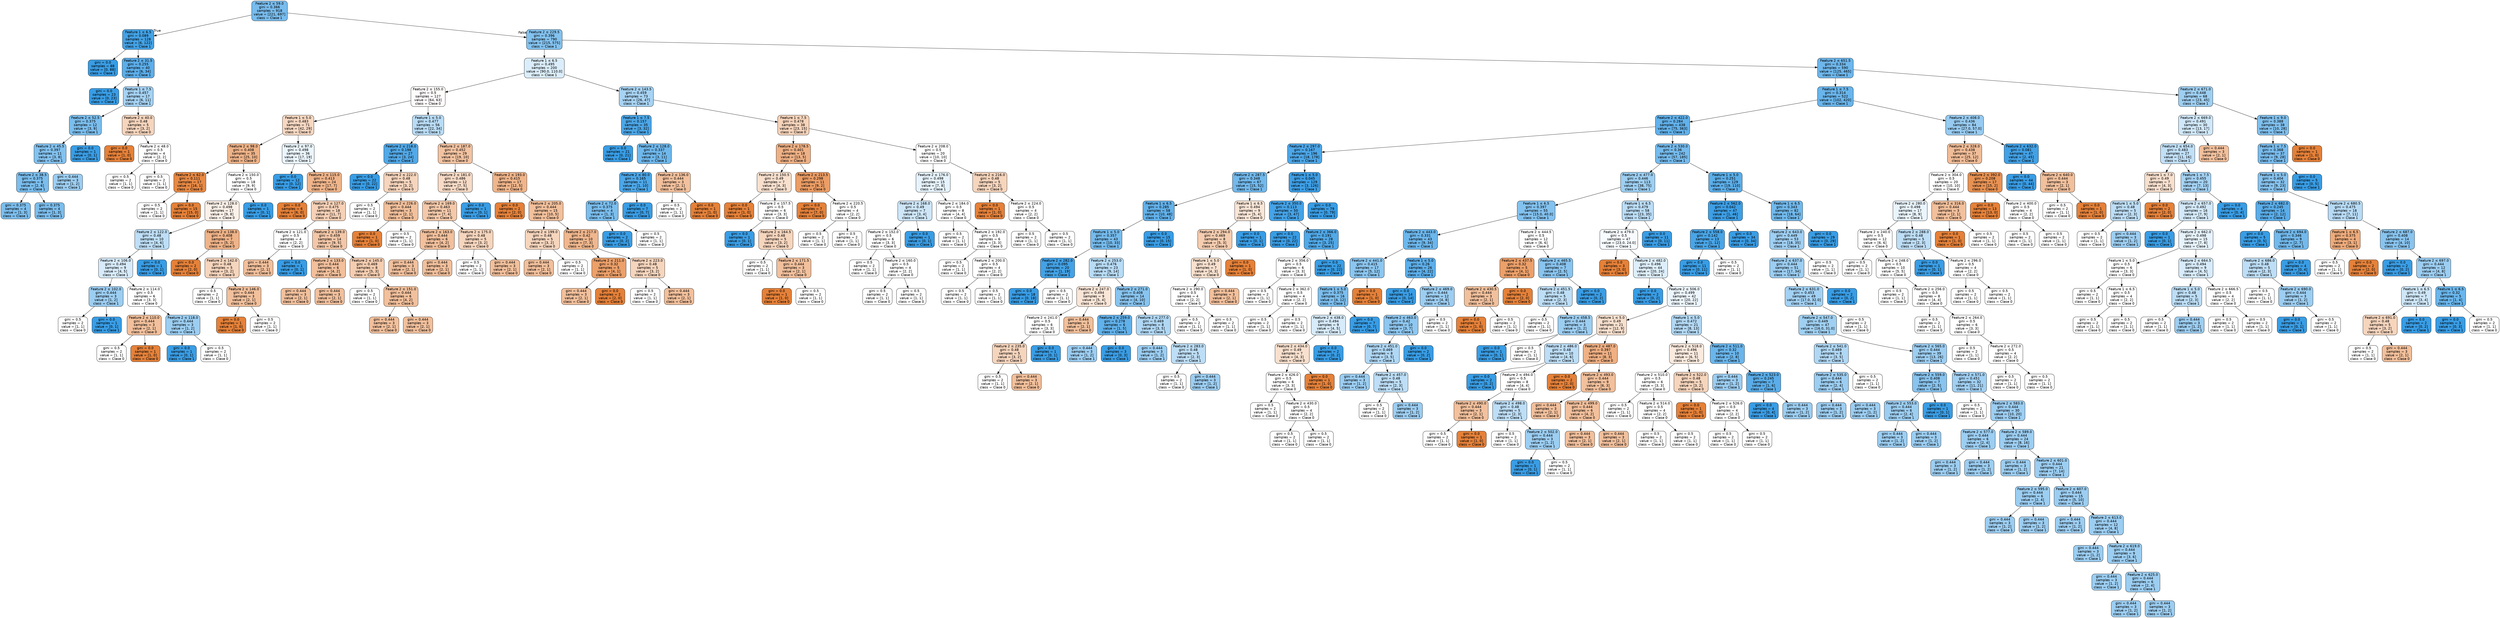 digraph Tree {
node [shape=box, style="filled, rounded", color="black", fontname="helvetica"] ;
edge [fontname="helvetica"] ;
0 [label=<Feature 2 &le; 59.0<br/>gini = 0.366<br/>samples = 918<br/>value = [221, 697]<br/>class = Clase 1>, fillcolor="#78bced"] ;
1 [label=<Feature 1 &le; 6.5<br/>gini = 0.089<br/>samples = 128<br/>value = [6, 122]<br/>class = Clase 1>, fillcolor="#43a2e6"] ;
0 -> 1 [labeldistance=2.5, labelangle=45, headlabel="True"] ;
2 [label=<gini = 0.0<br/>samples = 88<br/>value = [0, 88]<br/>class = Clase 1>, fillcolor="#399de5"] ;
1 -> 2 ;
3 [label=<Feature 2 &le; 31.5<br/>gini = 0.255<br/>samples = 40<br/>value = [6, 34]<br/>class = Clase 1>, fillcolor="#5caeea"] ;
1 -> 3 ;
4 [label=<gini = 0.0<br/>samples = 23<br/>value = [0, 23]<br/>class = Clase 1>, fillcolor="#399de5"] ;
3 -> 4 ;
5 [label=<Feature 1 &le; 7.5<br/>gini = 0.457<br/>samples = 17<br/>value = [6, 11]<br/>class = Clase 1>, fillcolor="#a5d2f3"] ;
3 -> 5 ;
6 [label=<Feature 2 &le; 52.5<br/>gini = 0.375<br/>samples = 12<br/>value = [3, 9]<br/>class = Clase 1>, fillcolor="#7bbeee"] ;
5 -> 6 ;
7 [label=<Feature 2 &le; 45.5<br/>gini = 0.397<br/>samples = 11<br/>value = [3, 8]<br/>class = Clase 1>, fillcolor="#83c2ef"] ;
6 -> 7 ;
8 [label=<Feature 2 &le; 38.5<br/>gini = 0.375<br/>samples = 8<br/>value = [2, 6]<br/>class = Clase 1>, fillcolor="#7bbeee"] ;
7 -> 8 ;
9 [label=<gini = 0.375<br/>samples = 4<br/>value = [1, 3]<br/>class = Clase 1>, fillcolor="#7bbeee"] ;
8 -> 9 ;
10 [label=<gini = 0.375<br/>samples = 4<br/>value = [1, 3]<br/>class = Clase 1>, fillcolor="#7bbeee"] ;
8 -> 10 ;
11 [label=<gini = 0.444<br/>samples = 3<br/>value = [1, 2]<br/>class = Clase 1>, fillcolor="#9ccef2"] ;
7 -> 11 ;
12 [label=<gini = 0.0<br/>samples = 1<br/>value = [0, 1]<br/>class = Clase 1>, fillcolor="#399de5"] ;
6 -> 12 ;
13 [label=<Feature 2 &le; 40.0<br/>gini = 0.48<br/>samples = 5<br/>value = [3, 2]<br/>class = Clase 0>, fillcolor="#f6d5bd"] ;
5 -> 13 ;
14 [label=<gini = 0.0<br/>samples = 1<br/>value = [1, 0]<br/>class = Clase 0>, fillcolor="#e58139"] ;
13 -> 14 ;
15 [label=<Feature 2 &le; 48.0<br/>gini = 0.5<br/>samples = 4<br/>value = [2, 2]<br/>class = Clase 0>, fillcolor="#ffffff"] ;
13 -> 15 ;
16 [label=<gini = 0.5<br/>samples = 2<br/>value = [1, 1]<br/>class = Clase 0>, fillcolor="#ffffff"] ;
15 -> 16 ;
17 [label=<gini = 0.5<br/>samples = 2<br/>value = [1, 1]<br/>class = Clase 0>, fillcolor="#ffffff"] ;
15 -> 17 ;
18 [label=<Feature 2 &le; 229.5<br/>gini = 0.396<br/>samples = 790<br/>value = [215, 575]<br/>class = Clase 1>, fillcolor="#83c2ef"] ;
0 -> 18 [labeldistance=2.5, labelangle=-45, headlabel="False"] ;
19 [label=<Feature 1 &le; 6.5<br/>gini = 0.495<br/>samples = 200<br/>value = [90.0, 110.0]<br/>class = Clase 1>, fillcolor="#dbedfa"] ;
18 -> 19 ;
20 [label=<Feature 2 &le; 155.0<br/>gini = 0.5<br/>samples = 127<br/>value = [64, 63]<br/>class = Clase 0>, fillcolor="#fffdfc"] ;
19 -> 20 ;
21 [label=<Feature 1 &le; 5.0<br/>gini = 0.483<br/>samples = 71<br/>value = [42, 29]<br/>class = Clase 0>, fillcolor="#f7d8c2"] ;
20 -> 21 ;
22 [label=<Feature 2 &le; 98.0<br/>gini = 0.408<br/>samples = 35<br/>value = [25, 10]<br/>class = Clase 0>, fillcolor="#efb388"] ;
21 -> 22 ;
23 [label=<Feature 2 &le; 62.0<br/>gini = 0.111<br/>samples = 17<br/>value = [16, 1]<br/>class = Clase 0>, fillcolor="#e78945"] ;
22 -> 23 ;
24 [label=<gini = 0.5<br/>samples = 2<br/>value = [1, 1]<br/>class = Clase 0>, fillcolor="#ffffff"] ;
23 -> 24 ;
25 [label=<gini = 0.0<br/>samples = 15<br/>value = [15, 0]<br/>class = Clase 0>, fillcolor="#e58139"] ;
23 -> 25 ;
26 [label=<Feature 2 &le; 150.0<br/>gini = 0.5<br/>samples = 18<br/>value = [9, 9]<br/>class = Clase 0>, fillcolor="#ffffff"] ;
22 -> 26 ;
27 [label=<Feature 2 &le; 128.0<br/>gini = 0.498<br/>samples = 17<br/>value = [9, 8]<br/>class = Clase 0>, fillcolor="#fcf1e9"] ;
26 -> 27 ;
28 [label=<Feature 2 &le; 122.0<br/>gini = 0.48<br/>samples = 10<br/>value = [4, 6]<br/>class = Clase 1>, fillcolor="#bddef6"] ;
27 -> 28 ;
29 [label=<Feature 2 &le; 106.0<br/>gini = 0.494<br/>samples = 9<br/>value = [4, 5]<br/>class = Clase 1>, fillcolor="#d7ebfa"] ;
28 -> 29 ;
30 [label=<Feature 2 &le; 102.0<br/>gini = 0.444<br/>samples = 3<br/>value = [1, 2]<br/>class = Clase 1>, fillcolor="#9ccef2"] ;
29 -> 30 ;
31 [label=<gini = 0.5<br/>samples = 2<br/>value = [1, 1]<br/>class = Clase 0>, fillcolor="#ffffff"] ;
30 -> 31 ;
32 [label=<gini = 0.0<br/>samples = 1<br/>value = [0, 1]<br/>class = Clase 1>, fillcolor="#399de5"] ;
30 -> 32 ;
33 [label=<Feature 2 &le; 114.0<br/>gini = 0.5<br/>samples = 6<br/>value = [3, 3]<br/>class = Clase 0>, fillcolor="#ffffff"] ;
29 -> 33 ;
34 [label=<Feature 2 &le; 110.0<br/>gini = 0.444<br/>samples = 3<br/>value = [2, 1]<br/>class = Clase 0>, fillcolor="#f2c09c"] ;
33 -> 34 ;
35 [label=<gini = 0.5<br/>samples = 2<br/>value = [1, 1]<br/>class = Clase 0>, fillcolor="#ffffff"] ;
34 -> 35 ;
36 [label=<gini = 0.0<br/>samples = 1<br/>value = [1, 0]<br/>class = Clase 0>, fillcolor="#e58139"] ;
34 -> 36 ;
37 [label=<Feature 2 &le; 118.0<br/>gini = 0.444<br/>samples = 3<br/>value = [1, 2]<br/>class = Clase 1>, fillcolor="#9ccef2"] ;
33 -> 37 ;
38 [label=<gini = 0.0<br/>samples = 1<br/>value = [0, 1]<br/>class = Clase 1>, fillcolor="#399de5"] ;
37 -> 38 ;
39 [label=<gini = 0.5<br/>samples = 2<br/>value = [1, 1]<br/>class = Clase 0>, fillcolor="#ffffff"] ;
37 -> 39 ;
40 [label=<gini = 0.0<br/>samples = 1<br/>value = [0, 1]<br/>class = Clase 1>, fillcolor="#399de5"] ;
28 -> 40 ;
41 [label=<Feature 2 &le; 138.0<br/>gini = 0.408<br/>samples = 7<br/>value = [5, 2]<br/>class = Clase 0>, fillcolor="#efb388"] ;
27 -> 41 ;
42 [label=<gini = 0.0<br/>samples = 2<br/>value = [2, 0]<br/>class = Clase 0>, fillcolor="#e58139"] ;
41 -> 42 ;
43 [label=<Feature 2 &le; 142.0<br/>gini = 0.48<br/>samples = 5<br/>value = [3, 2]<br/>class = Clase 0>, fillcolor="#f6d5bd"] ;
41 -> 43 ;
44 [label=<gini = 0.5<br/>samples = 2<br/>value = [1, 1]<br/>class = Clase 0>, fillcolor="#ffffff"] ;
43 -> 44 ;
45 [label=<Feature 2 &le; 146.0<br/>gini = 0.444<br/>samples = 3<br/>value = [2, 1]<br/>class = Clase 0>, fillcolor="#f2c09c"] ;
43 -> 45 ;
46 [label=<gini = 0.0<br/>samples = 1<br/>value = [1, 0]<br/>class = Clase 0>, fillcolor="#e58139"] ;
45 -> 46 ;
47 [label=<gini = 0.5<br/>samples = 2<br/>value = [1, 1]<br/>class = Clase 0>, fillcolor="#ffffff"] ;
45 -> 47 ;
48 [label=<gini = 0.0<br/>samples = 1<br/>value = [0, 1]<br/>class = Clase 1>, fillcolor="#399de5"] ;
26 -> 48 ;
49 [label=<Feature 2 &le; 97.0<br/>gini = 0.498<br/>samples = 36<br/>value = [17, 19]<br/>class = Clase 1>, fillcolor="#eaf5fc"] ;
21 -> 49 ;
50 [label=<gini = 0.0<br/>samples = 12<br/>value = [0, 12]<br/>class = Clase 1>, fillcolor="#399de5"] ;
49 -> 50 ;
51 [label=<Feature 2 &le; 115.0<br/>gini = 0.413<br/>samples = 24<br/>value = [17, 7]<br/>class = Clase 0>, fillcolor="#f0b58b"] ;
49 -> 51 ;
52 [label=<gini = 0.0<br/>samples = 6<br/>value = [6, 0]<br/>class = Clase 0>, fillcolor="#e58139"] ;
51 -> 52 ;
53 [label=<Feature 2 &le; 127.0<br/>gini = 0.475<br/>samples = 18<br/>value = [11, 7]<br/>class = Clase 0>, fillcolor="#f6d1b7"] ;
51 -> 53 ;
54 [label=<Feature 2 &le; 121.0<br/>gini = 0.5<br/>samples = 4<br/>value = [2, 2]<br/>class = Clase 0>, fillcolor="#ffffff"] ;
53 -> 54 ;
55 [label=<gini = 0.444<br/>samples = 3<br/>value = [2, 1]<br/>class = Clase 0>, fillcolor="#f2c09c"] ;
54 -> 55 ;
56 [label=<gini = 0.0<br/>samples = 1<br/>value = [0, 1]<br/>class = Clase 1>, fillcolor="#399de5"] ;
54 -> 56 ;
57 [label=<Feature 2 &le; 139.0<br/>gini = 0.459<br/>samples = 14<br/>value = [9, 5]<br/>class = Clase 0>, fillcolor="#f3c7a7"] ;
53 -> 57 ;
58 [label=<Feature 2 &le; 133.0<br/>gini = 0.444<br/>samples = 6<br/>value = [4, 2]<br/>class = Clase 0>, fillcolor="#f2c09c"] ;
57 -> 58 ;
59 [label=<gini = 0.444<br/>samples = 3<br/>value = [2, 1]<br/>class = Clase 0>, fillcolor="#f2c09c"] ;
58 -> 59 ;
60 [label=<gini = 0.444<br/>samples = 3<br/>value = [2, 1]<br/>class = Clase 0>, fillcolor="#f2c09c"] ;
58 -> 60 ;
61 [label=<Feature 2 &le; 145.0<br/>gini = 0.469<br/>samples = 8<br/>value = [5, 3]<br/>class = Clase 0>, fillcolor="#f5cdb0"] ;
57 -> 61 ;
62 [label=<gini = 0.5<br/>samples = 2<br/>value = [1, 1]<br/>class = Clase 0>, fillcolor="#ffffff"] ;
61 -> 62 ;
63 [label=<Feature 2 &le; 151.0<br/>gini = 0.444<br/>samples = 6<br/>value = [4, 2]<br/>class = Clase 0>, fillcolor="#f2c09c"] ;
61 -> 63 ;
64 [label=<gini = 0.444<br/>samples = 3<br/>value = [2, 1]<br/>class = Clase 0>, fillcolor="#f2c09c"] ;
63 -> 64 ;
65 [label=<gini = 0.444<br/>samples = 3<br/>value = [2, 1]<br/>class = Clase 0>, fillcolor="#f2c09c"] ;
63 -> 65 ;
66 [label=<Feature 1 &le; 5.0<br/>gini = 0.477<br/>samples = 56<br/>value = [22, 34]<br/>class = Clase 1>, fillcolor="#b9dcf6"] ;
20 -> 66 ;
67 [label=<Feature 2 &le; 218.0<br/>gini = 0.198<br/>samples = 27<br/>value = [3, 24]<br/>class = Clase 1>, fillcolor="#52a9e8"] ;
66 -> 67 ;
68 [label=<gini = 0.0<br/>samples = 22<br/>value = [0, 22]<br/>class = Clase 1>, fillcolor="#399de5"] ;
67 -> 68 ;
69 [label=<Feature 2 &le; 222.0<br/>gini = 0.48<br/>samples = 5<br/>value = [3, 2]<br/>class = Clase 0>, fillcolor="#f6d5bd"] ;
67 -> 69 ;
70 [label=<gini = 0.5<br/>samples = 2<br/>value = [1, 1]<br/>class = Clase 0>, fillcolor="#ffffff"] ;
69 -> 70 ;
71 [label=<Feature 2 &le; 226.0<br/>gini = 0.444<br/>samples = 3<br/>value = [2, 1]<br/>class = Clase 0>, fillcolor="#f2c09c"] ;
69 -> 71 ;
72 [label=<gini = 0.0<br/>samples = 1<br/>value = [1, 0]<br/>class = Clase 0>, fillcolor="#e58139"] ;
71 -> 72 ;
73 [label=<gini = 0.5<br/>samples = 2<br/>value = [1, 1]<br/>class = Clase 0>, fillcolor="#ffffff"] ;
71 -> 73 ;
74 [label=<Feature 2 &le; 187.0<br/>gini = 0.452<br/>samples = 29<br/>value = [19, 10]<br/>class = Clase 0>, fillcolor="#f3c3a1"] ;
66 -> 74 ;
75 [label=<Feature 2 &le; 181.0<br/>gini = 0.486<br/>samples = 12<br/>value = [7, 5]<br/>class = Clase 0>, fillcolor="#f8dbc6"] ;
74 -> 75 ;
76 [label=<Feature 2 &le; 169.0<br/>gini = 0.463<br/>samples = 11<br/>value = [7, 4]<br/>class = Clase 0>, fillcolor="#f4c9aa"] ;
75 -> 76 ;
77 [label=<Feature 2 &le; 163.0<br/>gini = 0.444<br/>samples = 6<br/>value = [4, 2]<br/>class = Clase 0>, fillcolor="#f2c09c"] ;
76 -> 77 ;
78 [label=<gini = 0.444<br/>samples = 3<br/>value = [2, 1]<br/>class = Clase 0>, fillcolor="#f2c09c"] ;
77 -> 78 ;
79 [label=<gini = 0.444<br/>samples = 3<br/>value = [2, 1]<br/>class = Clase 0>, fillcolor="#f2c09c"] ;
77 -> 79 ;
80 [label=<Feature 2 &le; 175.0<br/>gini = 0.48<br/>samples = 5<br/>value = [3, 2]<br/>class = Clase 0>, fillcolor="#f6d5bd"] ;
76 -> 80 ;
81 [label=<gini = 0.5<br/>samples = 2<br/>value = [1, 1]<br/>class = Clase 0>, fillcolor="#ffffff"] ;
80 -> 81 ;
82 [label=<gini = 0.444<br/>samples = 3<br/>value = [2, 1]<br/>class = Clase 0>, fillcolor="#f2c09c"] ;
80 -> 82 ;
83 [label=<gini = 0.0<br/>samples = 1<br/>value = [0, 1]<br/>class = Clase 1>, fillcolor="#399de5"] ;
75 -> 83 ;
84 [label=<Feature 2 &le; 193.0<br/>gini = 0.415<br/>samples = 17<br/>value = [12, 5]<br/>class = Clase 0>, fillcolor="#f0b58b"] ;
74 -> 84 ;
85 [label=<gini = 0.0<br/>samples = 2<br/>value = [2, 0]<br/>class = Clase 0>, fillcolor="#e58139"] ;
84 -> 85 ;
86 [label=<Feature 2 &le; 205.0<br/>gini = 0.444<br/>samples = 15<br/>value = [10, 5]<br/>class = Clase 0>, fillcolor="#f2c09c"] ;
84 -> 86 ;
87 [label=<Feature 2 &le; 199.0<br/>gini = 0.48<br/>samples = 5<br/>value = [3, 2]<br/>class = Clase 0>, fillcolor="#f6d5bd"] ;
86 -> 87 ;
88 [label=<gini = 0.444<br/>samples = 3<br/>value = [2, 1]<br/>class = Clase 0>, fillcolor="#f2c09c"] ;
87 -> 88 ;
89 [label=<gini = 0.5<br/>samples = 2<br/>value = [1, 1]<br/>class = Clase 0>, fillcolor="#ffffff"] ;
87 -> 89 ;
90 [label=<Feature 2 &le; 217.0<br/>gini = 0.42<br/>samples = 10<br/>value = [7, 3]<br/>class = Clase 0>, fillcolor="#f0b78e"] ;
86 -> 90 ;
91 [label=<Feature 2 &le; 211.0<br/>gini = 0.32<br/>samples = 5<br/>value = [4, 1]<br/>class = Clase 0>, fillcolor="#eca06a"] ;
90 -> 91 ;
92 [label=<gini = 0.444<br/>samples = 3<br/>value = [2, 1]<br/>class = Clase 0>, fillcolor="#f2c09c"] ;
91 -> 92 ;
93 [label=<gini = 0.0<br/>samples = 2<br/>value = [2, 0]<br/>class = Clase 0>, fillcolor="#e58139"] ;
91 -> 93 ;
94 [label=<Feature 2 &le; 223.0<br/>gini = 0.48<br/>samples = 5<br/>value = [3, 2]<br/>class = Clase 0>, fillcolor="#f6d5bd"] ;
90 -> 94 ;
95 [label=<gini = 0.5<br/>samples = 2<br/>value = [1, 1]<br/>class = Clase 0>, fillcolor="#ffffff"] ;
94 -> 95 ;
96 [label=<gini = 0.444<br/>samples = 3<br/>value = [2, 1]<br/>class = Clase 0>, fillcolor="#f2c09c"] ;
94 -> 96 ;
97 [label=<Feature 2 &le; 143.5<br/>gini = 0.459<br/>samples = 73<br/>value = [26, 47]<br/>class = Clase 1>, fillcolor="#a7d3f3"] ;
19 -> 97 ;
98 [label=<Feature 1 &le; 7.5<br/>gini = 0.157<br/>samples = 35<br/>value = [3, 32]<br/>class = Clase 1>, fillcolor="#4ca6e7"] ;
97 -> 98 ;
99 [label=<gini = 0.0<br/>samples = 21<br/>value = [0, 21]<br/>class = Clase 1>, fillcolor="#399de5"] ;
98 -> 99 ;
100 [label=<Feature 2 &le; 128.0<br/>gini = 0.337<br/>samples = 14<br/>value = [3, 11]<br/>class = Clase 1>, fillcolor="#6fb8ec"] ;
98 -> 100 ;
101 [label=<Feature 2 &le; 80.0<br/>gini = 0.165<br/>samples = 11<br/>value = [1, 10]<br/>class = Clase 1>, fillcolor="#4da7e8"] ;
100 -> 101 ;
102 [label=<Feature 2 &le; 72.0<br/>gini = 0.375<br/>samples = 4<br/>value = [1, 3]<br/>class = Clase 1>, fillcolor="#7bbeee"] ;
101 -> 102 ;
103 [label=<gini = 0.0<br/>samples = 2<br/>value = [0, 2]<br/>class = Clase 1>, fillcolor="#399de5"] ;
102 -> 103 ;
104 [label=<gini = 0.5<br/>samples = 2<br/>value = [1, 1]<br/>class = Clase 0>, fillcolor="#ffffff"] ;
102 -> 104 ;
105 [label=<gini = 0.0<br/>samples = 7<br/>value = [0, 7]<br/>class = Clase 1>, fillcolor="#399de5"] ;
101 -> 105 ;
106 [label=<Feature 2 &le; 136.0<br/>gini = 0.444<br/>samples = 3<br/>value = [2, 1]<br/>class = Clase 0>, fillcolor="#f2c09c"] ;
100 -> 106 ;
107 [label=<gini = 0.5<br/>samples = 2<br/>value = [1, 1]<br/>class = Clase 0>, fillcolor="#ffffff"] ;
106 -> 107 ;
108 [label=<gini = 0.0<br/>samples = 1<br/>value = [1, 0]<br/>class = Clase 0>, fillcolor="#e58139"] ;
106 -> 108 ;
109 [label=<Feature 1 &le; 7.5<br/>gini = 0.478<br/>samples = 38<br/>value = [23, 15]<br/>class = Clase 0>, fillcolor="#f6d3ba"] ;
97 -> 109 ;
110 [label=<Feature 2 &le; 178.5<br/>gini = 0.401<br/>samples = 18<br/>value = [13, 5]<br/>class = Clase 0>, fillcolor="#efb185"] ;
109 -> 110 ;
111 [label=<Feature 2 &le; 150.5<br/>gini = 0.49<br/>samples = 7<br/>value = [4, 3]<br/>class = Clase 0>, fillcolor="#f8e0ce"] ;
110 -> 111 ;
112 [label=<gini = 0.0<br/>samples = 1<br/>value = [1, 0]<br/>class = Clase 0>, fillcolor="#e58139"] ;
111 -> 112 ;
113 [label=<Feature 2 &le; 157.5<br/>gini = 0.5<br/>samples = 6<br/>value = [3, 3]<br/>class = Clase 0>, fillcolor="#ffffff"] ;
111 -> 113 ;
114 [label=<gini = 0.0<br/>samples = 1<br/>value = [0, 1]<br/>class = Clase 1>, fillcolor="#399de5"] ;
113 -> 114 ;
115 [label=<Feature 2 &le; 164.5<br/>gini = 0.48<br/>samples = 5<br/>value = [3, 2]<br/>class = Clase 0>, fillcolor="#f6d5bd"] ;
113 -> 115 ;
116 [label=<gini = 0.5<br/>samples = 2<br/>value = [1, 1]<br/>class = Clase 0>, fillcolor="#ffffff"] ;
115 -> 116 ;
117 [label=<Feature 2 &le; 171.5<br/>gini = 0.444<br/>samples = 3<br/>value = [2, 1]<br/>class = Clase 0>, fillcolor="#f2c09c"] ;
115 -> 117 ;
118 [label=<gini = 0.0<br/>samples = 1<br/>value = [1, 0]<br/>class = Clase 0>, fillcolor="#e58139"] ;
117 -> 118 ;
119 [label=<gini = 0.5<br/>samples = 2<br/>value = [1, 1]<br/>class = Clase 0>, fillcolor="#ffffff"] ;
117 -> 119 ;
120 [label=<Feature 2 &le; 213.5<br/>gini = 0.298<br/>samples = 11<br/>value = [9, 2]<br/>class = Clase 0>, fillcolor="#eb9d65"] ;
110 -> 120 ;
121 [label=<gini = 0.0<br/>samples = 7<br/>value = [7, 0]<br/>class = Clase 0>, fillcolor="#e58139"] ;
120 -> 121 ;
122 [label=<Feature 2 &le; 220.5<br/>gini = 0.5<br/>samples = 4<br/>value = [2, 2]<br/>class = Clase 0>, fillcolor="#ffffff"] ;
120 -> 122 ;
123 [label=<gini = 0.5<br/>samples = 2<br/>value = [1, 1]<br/>class = Clase 0>, fillcolor="#ffffff"] ;
122 -> 123 ;
124 [label=<gini = 0.5<br/>samples = 2<br/>value = [1, 1]<br/>class = Clase 0>, fillcolor="#ffffff"] ;
122 -> 124 ;
125 [label=<Feature 2 &le; 208.0<br/>gini = 0.5<br/>samples = 20<br/>value = [10, 10]<br/>class = Clase 0>, fillcolor="#ffffff"] ;
109 -> 125 ;
126 [label=<Feature 2 &le; 176.0<br/>gini = 0.498<br/>samples = 15<br/>value = [7, 8]<br/>class = Clase 1>, fillcolor="#e6f3fc"] ;
125 -> 126 ;
127 [label=<Feature 2 &le; 168.0<br/>gini = 0.49<br/>samples = 7<br/>value = [3, 4]<br/>class = Clase 1>, fillcolor="#cee6f8"] ;
126 -> 127 ;
128 [label=<Feature 2 &le; 152.0<br/>gini = 0.5<br/>samples = 6<br/>value = [3, 3]<br/>class = Clase 0>, fillcolor="#ffffff"] ;
127 -> 128 ;
129 [label=<gini = 0.5<br/>samples = 2<br/>value = [1, 1]<br/>class = Clase 0>, fillcolor="#ffffff"] ;
128 -> 129 ;
130 [label=<Feature 2 &le; 160.0<br/>gini = 0.5<br/>samples = 4<br/>value = [2, 2]<br/>class = Clase 0>, fillcolor="#ffffff"] ;
128 -> 130 ;
131 [label=<gini = 0.5<br/>samples = 2<br/>value = [1, 1]<br/>class = Clase 0>, fillcolor="#ffffff"] ;
130 -> 131 ;
132 [label=<gini = 0.5<br/>samples = 2<br/>value = [1, 1]<br/>class = Clase 0>, fillcolor="#ffffff"] ;
130 -> 132 ;
133 [label=<gini = 0.0<br/>samples = 1<br/>value = [0, 1]<br/>class = Clase 1>, fillcolor="#399de5"] ;
127 -> 133 ;
134 [label=<Feature 2 &le; 184.0<br/>gini = 0.5<br/>samples = 8<br/>value = [4, 4]<br/>class = Clase 0>, fillcolor="#ffffff"] ;
126 -> 134 ;
135 [label=<gini = 0.5<br/>samples = 2<br/>value = [1, 1]<br/>class = Clase 0>, fillcolor="#ffffff"] ;
134 -> 135 ;
136 [label=<Feature 2 &le; 192.0<br/>gini = 0.5<br/>samples = 6<br/>value = [3, 3]<br/>class = Clase 0>, fillcolor="#ffffff"] ;
134 -> 136 ;
137 [label=<gini = 0.5<br/>samples = 2<br/>value = [1, 1]<br/>class = Clase 0>, fillcolor="#ffffff"] ;
136 -> 137 ;
138 [label=<Feature 2 &le; 200.0<br/>gini = 0.5<br/>samples = 4<br/>value = [2, 2]<br/>class = Clase 0>, fillcolor="#ffffff"] ;
136 -> 138 ;
139 [label=<gini = 0.5<br/>samples = 2<br/>value = [1, 1]<br/>class = Clase 0>, fillcolor="#ffffff"] ;
138 -> 139 ;
140 [label=<gini = 0.5<br/>samples = 2<br/>value = [1, 1]<br/>class = Clase 0>, fillcolor="#ffffff"] ;
138 -> 140 ;
141 [label=<Feature 2 &le; 216.0<br/>gini = 0.48<br/>samples = 5<br/>value = [3, 2]<br/>class = Clase 0>, fillcolor="#f6d5bd"] ;
125 -> 141 ;
142 [label=<gini = 0.0<br/>samples = 1<br/>value = [1, 0]<br/>class = Clase 0>, fillcolor="#e58139"] ;
141 -> 142 ;
143 [label=<Feature 2 &le; 224.0<br/>gini = 0.5<br/>samples = 4<br/>value = [2, 2]<br/>class = Clase 0>, fillcolor="#ffffff"] ;
141 -> 143 ;
144 [label=<gini = 0.5<br/>samples = 2<br/>value = [1, 1]<br/>class = Clase 0>, fillcolor="#ffffff"] ;
143 -> 144 ;
145 [label=<gini = 0.5<br/>samples = 2<br/>value = [1, 1]<br/>class = Clase 0>, fillcolor="#ffffff"] ;
143 -> 145 ;
146 [label=<Feature 2 &le; 651.5<br/>gini = 0.334<br/>samples = 590<br/>value = [125, 465]<br/>class = Clase 1>, fillcolor="#6eb7ec"] ;
18 -> 146 ;
147 [label=<Feature 1 &le; 7.5<br/>gini = 0.314<br/>samples = 522<br/>value = [102, 420]<br/>class = Clase 1>, fillcolor="#69b5eb"] ;
146 -> 147 ;
148 [label=<Feature 2 &le; 422.0<br/>gini = 0.284<br/>samples = 438<br/>value = [75, 363]<br/>class = Clase 1>, fillcolor="#62b1ea"] ;
147 -> 148 ;
149 [label=<Feature 2 &le; 297.0<br/>gini = 0.167<br/>samples = 196<br/>value = [18, 178]<br/>class = Clase 1>, fillcolor="#4da7e8"] ;
148 -> 149 ;
150 [label=<Feature 2 &le; 287.5<br/>gini = 0.348<br/>samples = 67<br/>value = [15, 52]<br/>class = Clase 1>, fillcolor="#72b9ec"] ;
149 -> 150 ;
151 [label=<Feature 1 &le; 6.5<br/>gini = 0.285<br/>samples = 58<br/>value = [10, 48]<br/>class = Clase 1>, fillcolor="#62b1ea"] ;
150 -> 151 ;
152 [label=<Feature 1 &le; 5.0<br/>gini = 0.357<br/>samples = 43<br/>value = [10, 33]<br/>class = Clase 1>, fillcolor="#75bbed"] ;
151 -> 152 ;
153 [label=<Feature 2 &le; 282.0<br/>gini = 0.095<br/>samples = 20<br/>value = [1, 19]<br/>class = Clase 1>, fillcolor="#43a2e6"] ;
152 -> 153 ;
154 [label=<gini = 0.0<br/>samples = 18<br/>value = [0, 18]<br/>class = Clase 1>, fillcolor="#399de5"] ;
153 -> 154 ;
155 [label=<gini = 0.5<br/>samples = 2<br/>value = [1, 1]<br/>class = Clase 0>, fillcolor="#ffffff"] ;
153 -> 155 ;
156 [label=<Feature 2 &le; 253.0<br/>gini = 0.476<br/>samples = 23<br/>value = [9, 14]<br/>class = Clase 1>, fillcolor="#b8dcf6"] ;
152 -> 156 ;
157 [label=<Feature 2 &le; 247.0<br/>gini = 0.494<br/>samples = 9<br/>value = [5, 4]<br/>class = Clase 0>, fillcolor="#fae6d7"] ;
156 -> 157 ;
158 [label=<Feature 2 &le; 241.0<br/>gini = 0.5<br/>samples = 6<br/>value = [3, 3]<br/>class = Clase 0>, fillcolor="#ffffff"] ;
157 -> 158 ;
159 [label=<Feature 2 &le; 235.0<br/>gini = 0.48<br/>samples = 5<br/>value = [3, 2]<br/>class = Clase 0>, fillcolor="#f6d5bd"] ;
158 -> 159 ;
160 [label=<gini = 0.5<br/>samples = 2<br/>value = [1, 1]<br/>class = Clase 0>, fillcolor="#ffffff"] ;
159 -> 160 ;
161 [label=<gini = 0.444<br/>samples = 3<br/>value = [2, 1]<br/>class = Clase 0>, fillcolor="#f2c09c"] ;
159 -> 161 ;
162 [label=<gini = 0.0<br/>samples = 1<br/>value = [0, 1]<br/>class = Clase 1>, fillcolor="#399de5"] ;
158 -> 162 ;
163 [label=<gini = 0.444<br/>samples = 3<br/>value = [2, 1]<br/>class = Clase 0>, fillcolor="#f2c09c"] ;
157 -> 163 ;
164 [label=<Feature 2 &le; 271.0<br/>gini = 0.408<br/>samples = 14<br/>value = [4, 10]<br/>class = Clase 1>, fillcolor="#88c4ef"] ;
156 -> 164 ;
165 [label=<Feature 2 &le; 259.0<br/>gini = 0.278<br/>samples = 6<br/>value = [1, 5]<br/>class = Clase 1>, fillcolor="#61b1ea"] ;
164 -> 165 ;
166 [label=<gini = 0.444<br/>samples = 3<br/>value = [1, 2]<br/>class = Clase 1>, fillcolor="#9ccef2"] ;
165 -> 166 ;
167 [label=<gini = 0.0<br/>samples = 3<br/>value = [0, 3]<br/>class = Clase 1>, fillcolor="#399de5"] ;
165 -> 167 ;
168 [label=<Feature 2 &le; 277.0<br/>gini = 0.469<br/>samples = 8<br/>value = [3, 5]<br/>class = Clase 1>, fillcolor="#b0d8f5"] ;
164 -> 168 ;
169 [label=<gini = 0.444<br/>samples = 3<br/>value = [1, 2]<br/>class = Clase 1>, fillcolor="#9ccef2"] ;
168 -> 169 ;
170 [label=<Feature 2 &le; 283.0<br/>gini = 0.48<br/>samples = 5<br/>value = [2, 3]<br/>class = Clase 1>, fillcolor="#bddef6"] ;
168 -> 170 ;
171 [label=<gini = 0.5<br/>samples = 2<br/>value = [1, 1]<br/>class = Clase 0>, fillcolor="#ffffff"] ;
170 -> 171 ;
172 [label=<gini = 0.444<br/>samples = 3<br/>value = [1, 2]<br/>class = Clase 1>, fillcolor="#9ccef2"] ;
170 -> 172 ;
173 [label=<gini = 0.0<br/>samples = 15<br/>value = [0, 15]<br/>class = Clase 1>, fillcolor="#399de5"] ;
151 -> 173 ;
174 [label=<Feature 1 &le; 6.5<br/>gini = 0.494<br/>samples = 9<br/>value = [5, 4]<br/>class = Clase 0>, fillcolor="#fae6d7"] ;
150 -> 174 ;
175 [label=<Feature 2 &le; 294.0<br/>gini = 0.469<br/>samples = 8<br/>value = [5, 3]<br/>class = Clase 0>, fillcolor="#f5cdb0"] ;
174 -> 175 ;
176 [label=<Feature 1 &le; 5.0<br/>gini = 0.49<br/>samples = 7<br/>value = [4, 3]<br/>class = Clase 0>, fillcolor="#f8e0ce"] ;
175 -> 176 ;
177 [label=<Feature 2 &le; 290.0<br/>gini = 0.5<br/>samples = 4<br/>value = [2, 2]<br/>class = Clase 0>, fillcolor="#ffffff"] ;
176 -> 177 ;
178 [label=<gini = 0.5<br/>samples = 2<br/>value = [1, 1]<br/>class = Clase 0>, fillcolor="#ffffff"] ;
177 -> 178 ;
179 [label=<gini = 0.5<br/>samples = 2<br/>value = [1, 1]<br/>class = Clase 0>, fillcolor="#ffffff"] ;
177 -> 179 ;
180 [label=<gini = 0.444<br/>samples = 3<br/>value = [2, 1]<br/>class = Clase 0>, fillcolor="#f2c09c"] ;
176 -> 180 ;
181 [label=<gini = 0.0<br/>samples = 1<br/>value = [1, 0]<br/>class = Clase 0>, fillcolor="#e58139"] ;
175 -> 181 ;
182 [label=<gini = 0.0<br/>samples = 1<br/>value = [0, 1]<br/>class = Clase 1>, fillcolor="#399de5"] ;
174 -> 182 ;
183 [label=<Feature 1 &le; 5.0<br/>gini = 0.045<br/>samples = 129<br/>value = [3, 126]<br/>class = Clase 1>, fillcolor="#3e9fe6"] ;
149 -> 183 ;
184 [label=<Feature 2 &le; 350.0<br/>gini = 0.113<br/>samples = 50<br/>value = [3, 47]<br/>class = Clase 1>, fillcolor="#46a3e7"] ;
183 -> 184 ;
185 [label=<gini = 0.0<br/>samples = 22<br/>value = [0, 22]<br/>class = Clase 1>, fillcolor="#399de5"] ;
184 -> 185 ;
186 [label=<Feature 2 &le; 366.0<br/>gini = 0.191<br/>samples = 28<br/>value = [3, 25]<br/>class = Clase 1>, fillcolor="#51a9e8"] ;
184 -> 186 ;
187 [label=<Feature 2 &le; 356.0<br/>gini = 0.5<br/>samples = 6<br/>value = [3, 3]<br/>class = Clase 0>, fillcolor="#ffffff"] ;
186 -> 187 ;
188 [label=<gini = 0.5<br/>samples = 2<br/>value = [1, 1]<br/>class = Clase 0>, fillcolor="#ffffff"] ;
187 -> 188 ;
189 [label=<Feature 2 &le; 362.0<br/>gini = 0.5<br/>samples = 4<br/>value = [2, 2]<br/>class = Clase 0>, fillcolor="#ffffff"] ;
187 -> 189 ;
190 [label=<gini = 0.5<br/>samples = 2<br/>value = [1, 1]<br/>class = Clase 0>, fillcolor="#ffffff"] ;
189 -> 190 ;
191 [label=<gini = 0.5<br/>samples = 2<br/>value = [1, 1]<br/>class = Clase 0>, fillcolor="#ffffff"] ;
189 -> 191 ;
192 [label=<gini = 0.0<br/>samples = 22<br/>value = [0, 22]<br/>class = Clase 1>, fillcolor="#399de5"] ;
186 -> 192 ;
193 [label=<gini = 0.0<br/>samples = 79<br/>value = [0, 79]<br/>class = Clase 1>, fillcolor="#399de5"] ;
183 -> 193 ;
194 [label=<Feature 2 &le; 530.0<br/>gini = 0.36<br/>samples = 242<br/>value = [57, 185]<br/>class = Clase 1>, fillcolor="#76bbed"] ;
148 -> 194 ;
195 [label=<Feature 2 &le; 477.0<br/>gini = 0.446<br/>samples = 113<br/>value = [38, 75]<br/>class = Clase 1>, fillcolor="#9dcff2"] ;
194 -> 195 ;
196 [label=<Feature 1 &le; 6.5<br/>gini = 0.397<br/>samples = 55<br/>value = [15.0, 40.0]<br/>class = Clase 1>, fillcolor="#83c2ef"] ;
195 -> 196 ;
197 [label=<Feature 2 &le; 443.0<br/>gini = 0.331<br/>samples = 43<br/>value = [9, 34]<br/>class = Clase 1>, fillcolor="#6db7ec"] ;
196 -> 197 ;
198 [label=<Feature 2 &le; 441.0<br/>gini = 0.415<br/>samples = 17<br/>value = [5, 12]<br/>class = Clase 1>, fillcolor="#8bc6f0"] ;
197 -> 198 ;
199 [label=<Feature 1 &le; 5.0<br/>gini = 0.375<br/>samples = 16<br/>value = [4, 12]<br/>class = Clase 1>, fillcolor="#7bbeee"] ;
198 -> 199 ;
200 [label=<Feature 2 &le; 438.0<br/>gini = 0.494<br/>samples = 9<br/>value = [4, 5]<br/>class = Clase 1>, fillcolor="#d7ebfa"] ;
199 -> 200 ;
201 [label=<Feature 2 &le; 434.0<br/>gini = 0.49<br/>samples = 7<br/>value = [4, 3]<br/>class = Clase 0>, fillcolor="#f8e0ce"] ;
200 -> 201 ;
202 [label=<Feature 2 &le; 426.0<br/>gini = 0.5<br/>samples = 6<br/>value = [3, 3]<br/>class = Clase 0>, fillcolor="#ffffff"] ;
201 -> 202 ;
203 [label=<gini = 0.5<br/>samples = 2<br/>value = [1, 1]<br/>class = Clase 0>, fillcolor="#ffffff"] ;
202 -> 203 ;
204 [label=<Feature 2 &le; 430.0<br/>gini = 0.5<br/>samples = 4<br/>value = [2, 2]<br/>class = Clase 0>, fillcolor="#ffffff"] ;
202 -> 204 ;
205 [label=<gini = 0.5<br/>samples = 2<br/>value = [1, 1]<br/>class = Clase 0>, fillcolor="#ffffff"] ;
204 -> 205 ;
206 [label=<gini = 0.5<br/>samples = 2<br/>value = [1, 1]<br/>class = Clase 0>, fillcolor="#ffffff"] ;
204 -> 206 ;
207 [label=<gini = 0.0<br/>samples = 1<br/>value = [1, 0]<br/>class = Clase 0>, fillcolor="#e58139"] ;
201 -> 207 ;
208 [label=<gini = 0.0<br/>samples = 2<br/>value = [0, 2]<br/>class = Clase 1>, fillcolor="#399de5"] ;
200 -> 208 ;
209 [label=<gini = 0.0<br/>samples = 7<br/>value = [0, 7]<br/>class = Clase 1>, fillcolor="#399de5"] ;
199 -> 209 ;
210 [label=<gini = 0.0<br/>samples = 1<br/>value = [1, 0]<br/>class = Clase 0>, fillcolor="#e58139"] ;
198 -> 210 ;
211 [label=<Feature 1 &le; 5.0<br/>gini = 0.26<br/>samples = 26<br/>value = [4, 22]<br/>class = Clase 1>, fillcolor="#5dafea"] ;
197 -> 211 ;
212 [label=<gini = 0.0<br/>samples = 14<br/>value = [0, 14]<br/>class = Clase 1>, fillcolor="#399de5"] ;
211 -> 212 ;
213 [label=<Feature 2 &le; 469.0<br/>gini = 0.444<br/>samples = 12<br/>value = [4, 8]<br/>class = Clase 1>, fillcolor="#9ccef2"] ;
211 -> 213 ;
214 [label=<Feature 2 &le; 463.0<br/>gini = 0.42<br/>samples = 10<br/>value = [3, 7]<br/>class = Clase 1>, fillcolor="#8ec7f0"] ;
213 -> 214 ;
215 [label=<Feature 2 &le; 451.0<br/>gini = 0.469<br/>samples = 8<br/>value = [3, 5]<br/>class = Clase 1>, fillcolor="#b0d8f5"] ;
214 -> 215 ;
216 [label=<gini = 0.444<br/>samples = 3<br/>value = [1, 2]<br/>class = Clase 1>, fillcolor="#9ccef2"] ;
215 -> 216 ;
217 [label=<Feature 2 &le; 457.0<br/>gini = 0.48<br/>samples = 5<br/>value = [2, 3]<br/>class = Clase 1>, fillcolor="#bddef6"] ;
215 -> 217 ;
218 [label=<gini = 0.5<br/>samples = 2<br/>value = [1, 1]<br/>class = Clase 0>, fillcolor="#ffffff"] ;
217 -> 218 ;
219 [label=<gini = 0.444<br/>samples = 3<br/>value = [1, 2]<br/>class = Clase 1>, fillcolor="#9ccef2"] ;
217 -> 219 ;
220 [label=<gini = 0.0<br/>samples = 2<br/>value = [0, 2]<br/>class = Clase 1>, fillcolor="#399de5"] ;
214 -> 220 ;
221 [label=<gini = 0.5<br/>samples = 2<br/>value = [1, 1]<br/>class = Clase 0>, fillcolor="#ffffff"] ;
213 -> 221 ;
222 [label=<Feature 2 &le; 444.5<br/>gini = 0.5<br/>samples = 12<br/>value = [6, 6]<br/>class = Clase 0>, fillcolor="#ffffff"] ;
196 -> 222 ;
223 [label=<Feature 2 &le; 437.5<br/>gini = 0.32<br/>samples = 5<br/>value = [4, 1]<br/>class = Clase 0>, fillcolor="#eca06a"] ;
222 -> 223 ;
224 [label=<Feature 2 &le; 430.5<br/>gini = 0.444<br/>samples = 3<br/>value = [2, 1]<br/>class = Clase 0>, fillcolor="#f2c09c"] ;
223 -> 224 ;
225 [label=<gini = 0.0<br/>samples = 1<br/>value = [1, 0]<br/>class = Clase 0>, fillcolor="#e58139"] ;
224 -> 225 ;
226 [label=<gini = 0.5<br/>samples = 2<br/>value = [1, 1]<br/>class = Clase 0>, fillcolor="#ffffff"] ;
224 -> 226 ;
227 [label=<gini = 0.0<br/>samples = 2<br/>value = [2, 0]<br/>class = Clase 0>, fillcolor="#e58139"] ;
223 -> 227 ;
228 [label=<Feature 2 &le; 465.5<br/>gini = 0.408<br/>samples = 7<br/>value = [2, 5]<br/>class = Clase 1>, fillcolor="#88c4ef"] ;
222 -> 228 ;
229 [label=<Feature 2 &le; 451.5<br/>gini = 0.48<br/>samples = 5<br/>value = [2, 3]<br/>class = Clase 1>, fillcolor="#bddef6"] ;
228 -> 229 ;
230 [label=<gini = 0.5<br/>samples = 2<br/>value = [1, 1]<br/>class = Clase 0>, fillcolor="#ffffff"] ;
229 -> 230 ;
231 [label=<Feature 2 &le; 458.5<br/>gini = 0.444<br/>samples = 3<br/>value = [1, 2]<br/>class = Clase 1>, fillcolor="#9ccef2"] ;
229 -> 231 ;
232 [label=<gini = 0.0<br/>samples = 1<br/>value = [0, 1]<br/>class = Clase 1>, fillcolor="#399de5"] ;
231 -> 232 ;
233 [label=<gini = 0.5<br/>samples = 2<br/>value = [1, 1]<br/>class = Clase 0>, fillcolor="#ffffff"] ;
231 -> 233 ;
234 [label=<gini = 0.0<br/>samples = 2<br/>value = [0, 2]<br/>class = Clase 1>, fillcolor="#399de5"] ;
228 -> 234 ;
235 [label=<Feature 1 &le; 6.5<br/>gini = 0.479<br/>samples = 58<br/>value = [23, 35]<br/>class = Clase 1>, fillcolor="#bbddf6"] ;
195 -> 235 ;
236 [label=<Feature 2 &le; 479.0<br/>gini = 0.5<br/>samples = 47<br/>value = [23.0, 24.0]<br/>class = Clase 1>, fillcolor="#f7fbfe"] ;
235 -> 236 ;
237 [label=<gini = 0.0<br/>samples = 3<br/>value = [3, 0]<br/>class = Clase 0>, fillcolor="#e58139"] ;
236 -> 237 ;
238 [label=<Feature 2 &le; 482.0<br/>gini = 0.496<br/>samples = 44<br/>value = [20, 24]<br/>class = Clase 1>, fillcolor="#deeffb"] ;
236 -> 238 ;
239 [label=<gini = 0.0<br/>samples = 2<br/>value = [0, 2]<br/>class = Clase 1>, fillcolor="#399de5"] ;
238 -> 239 ;
240 [label=<Feature 2 &le; 506.0<br/>gini = 0.499<br/>samples = 42<br/>value = [20, 22]<br/>class = Clase 1>, fillcolor="#edf6fd"] ;
238 -> 240 ;
241 [label=<Feature 1 &le; 5.0<br/>gini = 0.49<br/>samples = 21<br/>value = [12, 9]<br/>class = Clase 0>, fillcolor="#f8e0ce"] ;
240 -> 241 ;
242 [label=<Feature 2 &le; 486.0<br/>gini = 0.48<br/>samples = 10<br/>value = [4, 6]<br/>class = Clase 1>, fillcolor="#bddef6"] ;
241 -> 242 ;
243 [label=<gini = 0.0<br/>samples = 2<br/>value = [0, 2]<br/>class = Clase 1>, fillcolor="#399de5"] ;
242 -> 243 ;
244 [label=<Feature 2 &le; 494.0<br/>gini = 0.5<br/>samples = 8<br/>value = [4, 4]<br/>class = Clase 0>, fillcolor="#ffffff"] ;
242 -> 244 ;
245 [label=<Feature 2 &le; 490.0<br/>gini = 0.444<br/>samples = 3<br/>value = [2, 1]<br/>class = Clase 0>, fillcolor="#f2c09c"] ;
244 -> 245 ;
246 [label=<gini = 0.5<br/>samples = 2<br/>value = [1, 1]<br/>class = Clase 0>, fillcolor="#ffffff"] ;
245 -> 246 ;
247 [label=<gini = 0.0<br/>samples = 1<br/>value = [1, 0]<br/>class = Clase 0>, fillcolor="#e58139"] ;
245 -> 247 ;
248 [label=<Feature 2 &le; 498.0<br/>gini = 0.48<br/>samples = 5<br/>value = [2, 3]<br/>class = Clase 1>, fillcolor="#bddef6"] ;
244 -> 248 ;
249 [label=<gini = 0.5<br/>samples = 2<br/>value = [1, 1]<br/>class = Clase 0>, fillcolor="#ffffff"] ;
248 -> 249 ;
250 [label=<Feature 2 &le; 502.0<br/>gini = 0.444<br/>samples = 3<br/>value = [1, 2]<br/>class = Clase 1>, fillcolor="#9ccef2"] ;
248 -> 250 ;
251 [label=<gini = 0.0<br/>samples = 1<br/>value = [0, 1]<br/>class = Clase 1>, fillcolor="#399de5"] ;
250 -> 251 ;
252 [label=<gini = 0.5<br/>samples = 2<br/>value = [1, 1]<br/>class = Clase 0>, fillcolor="#ffffff"] ;
250 -> 252 ;
253 [label=<Feature 2 &le; 487.0<br/>gini = 0.397<br/>samples = 11<br/>value = [8, 3]<br/>class = Clase 0>, fillcolor="#efb083"] ;
241 -> 253 ;
254 [label=<gini = 0.0<br/>samples = 2<br/>value = [2, 0]<br/>class = Clase 0>, fillcolor="#e58139"] ;
253 -> 254 ;
255 [label=<Feature 2 &le; 493.0<br/>gini = 0.444<br/>samples = 9<br/>value = [6, 3]<br/>class = Clase 0>, fillcolor="#f2c09c"] ;
253 -> 255 ;
256 [label=<gini = 0.444<br/>samples = 3<br/>value = [2, 1]<br/>class = Clase 0>, fillcolor="#f2c09c"] ;
255 -> 256 ;
257 [label=<Feature 2 &le; 499.0<br/>gini = 0.444<br/>samples = 6<br/>value = [4, 2]<br/>class = Clase 0>, fillcolor="#f2c09c"] ;
255 -> 257 ;
258 [label=<gini = 0.444<br/>samples = 3<br/>value = [2, 1]<br/>class = Clase 0>, fillcolor="#f2c09c"] ;
257 -> 258 ;
259 [label=<gini = 0.444<br/>samples = 3<br/>value = [2, 1]<br/>class = Clase 0>, fillcolor="#f2c09c"] ;
257 -> 259 ;
260 [label=<Feature 1 &le; 5.0<br/>gini = 0.472<br/>samples = 21<br/>value = [8, 13]<br/>class = Clase 1>, fillcolor="#b3d9f5"] ;
240 -> 260 ;
261 [label=<Feature 2 &le; 518.0<br/>gini = 0.496<br/>samples = 11<br/>value = [6, 5]<br/>class = Clase 0>, fillcolor="#fbeade"] ;
260 -> 261 ;
262 [label=<Feature 2 &le; 510.0<br/>gini = 0.5<br/>samples = 6<br/>value = [3, 3]<br/>class = Clase 0>, fillcolor="#ffffff"] ;
261 -> 262 ;
263 [label=<gini = 0.5<br/>samples = 2<br/>value = [1, 1]<br/>class = Clase 0>, fillcolor="#ffffff"] ;
262 -> 263 ;
264 [label=<Feature 2 &le; 514.0<br/>gini = 0.5<br/>samples = 4<br/>value = [2, 2]<br/>class = Clase 0>, fillcolor="#ffffff"] ;
262 -> 264 ;
265 [label=<gini = 0.5<br/>samples = 2<br/>value = [1, 1]<br/>class = Clase 0>, fillcolor="#ffffff"] ;
264 -> 265 ;
266 [label=<gini = 0.5<br/>samples = 2<br/>value = [1, 1]<br/>class = Clase 0>, fillcolor="#ffffff"] ;
264 -> 266 ;
267 [label=<Feature 2 &le; 522.0<br/>gini = 0.48<br/>samples = 5<br/>value = [3, 2]<br/>class = Clase 0>, fillcolor="#f6d5bd"] ;
261 -> 267 ;
268 [label=<gini = 0.0<br/>samples = 1<br/>value = [1, 0]<br/>class = Clase 0>, fillcolor="#e58139"] ;
267 -> 268 ;
269 [label=<Feature 2 &le; 526.0<br/>gini = 0.5<br/>samples = 4<br/>value = [2, 2]<br/>class = Clase 0>, fillcolor="#ffffff"] ;
267 -> 269 ;
270 [label=<gini = 0.5<br/>samples = 2<br/>value = [1, 1]<br/>class = Clase 0>, fillcolor="#ffffff"] ;
269 -> 270 ;
271 [label=<gini = 0.5<br/>samples = 2<br/>value = [1, 1]<br/>class = Clase 0>, fillcolor="#ffffff"] ;
269 -> 271 ;
272 [label=<Feature 2 &le; 511.0<br/>gini = 0.32<br/>samples = 10<br/>value = [2, 8]<br/>class = Clase 1>, fillcolor="#6ab6ec"] ;
260 -> 272 ;
273 [label=<gini = 0.444<br/>samples = 3<br/>value = [1, 2]<br/>class = Clase 1>, fillcolor="#9ccef2"] ;
272 -> 273 ;
274 [label=<Feature 2 &le; 523.0<br/>gini = 0.245<br/>samples = 7<br/>value = [1, 6]<br/>class = Clase 1>, fillcolor="#5aade9"] ;
272 -> 274 ;
275 [label=<gini = 0.0<br/>samples = 4<br/>value = [0, 4]<br/>class = Clase 1>, fillcolor="#399de5"] ;
274 -> 275 ;
276 [label=<gini = 0.444<br/>samples = 3<br/>value = [1, 2]<br/>class = Clase 1>, fillcolor="#9ccef2"] ;
274 -> 276 ;
277 [label=<gini = 0.0<br/>samples = 11<br/>value = [0, 11]<br/>class = Clase 1>, fillcolor="#399de5"] ;
235 -> 277 ;
278 [label=<Feature 1 &le; 5.0<br/>gini = 0.251<br/>samples = 129<br/>value = [19, 110]<br/>class = Clase 1>, fillcolor="#5baee9"] ;
194 -> 278 ;
279 [label=<Feature 2 &le; 562.0<br/>gini = 0.042<br/>samples = 47<br/>value = [1, 46]<br/>class = Clase 1>, fillcolor="#3d9fe6"] ;
278 -> 279 ;
280 [label=<Feature 2 &le; 558.0<br/>gini = 0.142<br/>samples = 13<br/>value = [1, 12]<br/>class = Clase 1>, fillcolor="#49a5e7"] ;
279 -> 280 ;
281 [label=<gini = 0.0<br/>samples = 11<br/>value = [0, 11]<br/>class = Clase 1>, fillcolor="#399de5"] ;
280 -> 281 ;
282 [label=<gini = 0.5<br/>samples = 2<br/>value = [1, 1]<br/>class = Clase 0>, fillcolor="#ffffff"] ;
280 -> 282 ;
283 [label=<gini = 0.0<br/>samples = 34<br/>value = [0, 34]<br/>class = Clase 1>, fillcolor="#399de5"] ;
279 -> 283 ;
284 [label=<Feature 1 &le; 6.5<br/>gini = 0.343<br/>samples = 82<br/>value = [18, 64]<br/>class = Clase 1>, fillcolor="#71b9ec"] ;
278 -> 284 ;
285 [label=<Feature 2 &le; 643.0<br/>gini = 0.449<br/>samples = 53<br/>value = [18, 35]<br/>class = Clase 1>, fillcolor="#9fcff2"] ;
284 -> 285 ;
286 [label=<Feature 2 &le; 637.0<br/>gini = 0.444<br/>samples = 51<br/>value = [17, 34]<br/>class = Clase 1>, fillcolor="#9ccef2"] ;
285 -> 286 ;
287 [label=<Feature 2 &le; 631.0<br/>gini = 0.453<br/>samples = 49<br/>value = [17.0, 32.0]<br/>class = Clase 1>, fillcolor="#a2d1f3"] ;
286 -> 287 ;
288 [label=<Feature 2 &le; 547.0<br/>gini = 0.449<br/>samples = 47<br/>value = [16.0, 31.0]<br/>class = Clase 1>, fillcolor="#9fd0f2"] ;
287 -> 288 ;
289 [label=<Feature 2 &le; 541.0<br/>gini = 0.469<br/>samples = 8<br/>value = [3, 5]<br/>class = Clase 1>, fillcolor="#b0d8f5"] ;
288 -> 289 ;
290 [label=<Feature 2 &le; 535.0<br/>gini = 0.444<br/>samples = 6<br/>value = [2, 4]<br/>class = Clase 1>, fillcolor="#9ccef2"] ;
289 -> 290 ;
291 [label=<gini = 0.444<br/>samples = 3<br/>value = [1, 2]<br/>class = Clase 1>, fillcolor="#9ccef2"] ;
290 -> 291 ;
292 [label=<gini = 0.444<br/>samples = 3<br/>value = [1, 2]<br/>class = Clase 1>, fillcolor="#9ccef2"] ;
290 -> 292 ;
293 [label=<gini = 0.5<br/>samples = 2<br/>value = [1, 1]<br/>class = Clase 0>, fillcolor="#ffffff"] ;
289 -> 293 ;
294 [label=<Feature 2 &le; 565.0<br/>gini = 0.444<br/>samples = 39<br/>value = [13, 26]<br/>class = Clase 1>, fillcolor="#9ccef2"] ;
288 -> 294 ;
295 [label=<Feature 2 &le; 559.0<br/>gini = 0.408<br/>samples = 7<br/>value = [2, 5]<br/>class = Clase 1>, fillcolor="#88c4ef"] ;
294 -> 295 ;
296 [label=<Feature 2 &le; 553.0<br/>gini = 0.444<br/>samples = 6<br/>value = [2, 4]<br/>class = Clase 1>, fillcolor="#9ccef2"] ;
295 -> 296 ;
297 [label=<gini = 0.444<br/>samples = 3<br/>value = [1, 2]<br/>class = Clase 1>, fillcolor="#9ccef2"] ;
296 -> 297 ;
298 [label=<gini = 0.444<br/>samples = 3<br/>value = [1, 2]<br/>class = Clase 1>, fillcolor="#9ccef2"] ;
296 -> 298 ;
299 [label=<gini = 0.0<br/>samples = 1<br/>value = [0, 1]<br/>class = Clase 1>, fillcolor="#399de5"] ;
295 -> 299 ;
300 [label=<Feature 2 &le; 571.0<br/>gini = 0.451<br/>samples = 32<br/>value = [11, 21]<br/>class = Clase 1>, fillcolor="#a1d0f3"] ;
294 -> 300 ;
301 [label=<gini = 0.5<br/>samples = 2<br/>value = [1, 1]<br/>class = Clase 0>, fillcolor="#ffffff"] ;
300 -> 301 ;
302 [label=<Feature 2 &le; 583.0<br/>gini = 0.444<br/>samples = 30<br/>value = [10, 20]<br/>class = Clase 1>, fillcolor="#9ccef2"] ;
300 -> 302 ;
303 [label=<Feature 2 &le; 577.0<br/>gini = 0.444<br/>samples = 6<br/>value = [2, 4]<br/>class = Clase 1>, fillcolor="#9ccef2"] ;
302 -> 303 ;
304 [label=<gini = 0.444<br/>samples = 3<br/>value = [1, 2]<br/>class = Clase 1>, fillcolor="#9ccef2"] ;
303 -> 304 ;
305 [label=<gini = 0.444<br/>samples = 3<br/>value = [1, 2]<br/>class = Clase 1>, fillcolor="#9ccef2"] ;
303 -> 305 ;
306 [label=<Feature 2 &le; 589.0<br/>gini = 0.444<br/>samples = 24<br/>value = [8, 16]<br/>class = Clase 1>, fillcolor="#9ccef2"] ;
302 -> 306 ;
307 [label=<gini = 0.444<br/>samples = 3<br/>value = [1, 2]<br/>class = Clase 1>, fillcolor="#9ccef2"] ;
306 -> 307 ;
308 [label=<Feature 2 &le; 601.0<br/>gini = 0.444<br/>samples = 21<br/>value = [7, 14]<br/>class = Clase 1>, fillcolor="#9ccef2"] ;
306 -> 308 ;
309 [label=<Feature 2 &le; 595.0<br/>gini = 0.444<br/>samples = 6<br/>value = [2, 4]<br/>class = Clase 1>, fillcolor="#9ccef2"] ;
308 -> 309 ;
310 [label=<gini = 0.444<br/>samples = 3<br/>value = [1, 2]<br/>class = Clase 1>, fillcolor="#9ccef2"] ;
309 -> 310 ;
311 [label=<gini = 0.444<br/>samples = 3<br/>value = [1, 2]<br/>class = Clase 1>, fillcolor="#9ccef2"] ;
309 -> 311 ;
312 [label=<Feature 2 &le; 607.0<br/>gini = 0.444<br/>samples = 15<br/>value = [5, 10]<br/>class = Clase 1>, fillcolor="#9ccef2"] ;
308 -> 312 ;
313 [label=<gini = 0.444<br/>samples = 3<br/>value = [1, 2]<br/>class = Clase 1>, fillcolor="#9ccef2"] ;
312 -> 313 ;
314 [label=<Feature 2 &le; 613.0<br/>gini = 0.444<br/>samples = 12<br/>value = [4, 8]<br/>class = Clase 1>, fillcolor="#9ccef2"] ;
312 -> 314 ;
315 [label=<gini = 0.444<br/>samples = 3<br/>value = [1, 2]<br/>class = Clase 1>, fillcolor="#9ccef2"] ;
314 -> 315 ;
316 [label=<Feature 2 &le; 619.0<br/>gini = 0.444<br/>samples = 9<br/>value = [3, 6]<br/>class = Clase 1>, fillcolor="#9ccef2"] ;
314 -> 316 ;
317 [label=<gini = 0.444<br/>samples = 3<br/>value = [1, 2]<br/>class = Clase 1>, fillcolor="#9ccef2"] ;
316 -> 317 ;
318 [label=<Feature 2 &le; 625.0<br/>gini = 0.444<br/>samples = 6<br/>value = [2, 4]<br/>class = Clase 1>, fillcolor="#9ccef2"] ;
316 -> 318 ;
319 [label=<gini = 0.444<br/>samples = 3<br/>value = [1, 2]<br/>class = Clase 1>, fillcolor="#9ccef2"] ;
318 -> 319 ;
320 [label=<gini = 0.444<br/>samples = 3<br/>value = [1, 2]<br/>class = Clase 1>, fillcolor="#9ccef2"] ;
318 -> 320 ;
321 [label=<gini = 0.5<br/>samples = 2<br/>value = [1, 1]<br/>class = Clase 0>, fillcolor="#ffffff"] ;
287 -> 321 ;
322 [label=<gini = 0.0<br/>samples = 2<br/>value = [0, 2]<br/>class = Clase 1>, fillcolor="#399de5"] ;
286 -> 322 ;
323 [label=<gini = 0.5<br/>samples = 2<br/>value = [1, 1]<br/>class = Clase 0>, fillcolor="#ffffff"] ;
285 -> 323 ;
324 [label=<gini = 0.0<br/>samples = 29<br/>value = [0, 29]<br/>class = Clase 1>, fillcolor="#399de5"] ;
284 -> 324 ;
325 [label=<Feature 2 &le; 408.0<br/>gini = 0.436<br/>samples = 84<br/>value = [27.0, 57.0]<br/>class = Clase 1>, fillcolor="#97cbf1"] ;
147 -> 325 ;
326 [label=<Feature 2 &le; 328.0<br/>gini = 0.438<br/>samples = 37<br/>value = [25, 12]<br/>class = Clase 0>, fillcolor="#f1bd98"] ;
325 -> 326 ;
327 [label=<Feature 2 &le; 304.0<br/>gini = 0.5<br/>samples = 20<br/>value = [10, 10]<br/>class = Clase 0>, fillcolor="#ffffff"] ;
326 -> 327 ;
328 [label=<Feature 2 &le; 280.0<br/>gini = 0.498<br/>samples = 17<br/>value = [8, 9]<br/>class = Clase 1>, fillcolor="#e9f4fc"] ;
327 -> 328 ;
329 [label=<Feature 2 &le; 240.0<br/>gini = 0.5<br/>samples = 12<br/>value = [6, 6]<br/>class = Clase 0>, fillcolor="#ffffff"] ;
328 -> 329 ;
330 [label=<gini = 0.5<br/>samples = 2<br/>value = [1, 1]<br/>class = Clase 0>, fillcolor="#ffffff"] ;
329 -> 330 ;
331 [label=<Feature 2 &le; 248.0<br/>gini = 0.5<br/>samples = 10<br/>value = [5, 5]<br/>class = Clase 0>, fillcolor="#ffffff"] ;
329 -> 331 ;
332 [label=<gini = 0.5<br/>samples = 2<br/>value = [1, 1]<br/>class = Clase 0>, fillcolor="#ffffff"] ;
331 -> 332 ;
333 [label=<Feature 2 &le; 256.0<br/>gini = 0.5<br/>samples = 8<br/>value = [4, 4]<br/>class = Clase 0>, fillcolor="#ffffff"] ;
331 -> 333 ;
334 [label=<gini = 0.5<br/>samples = 2<br/>value = [1, 1]<br/>class = Clase 0>, fillcolor="#ffffff"] ;
333 -> 334 ;
335 [label=<Feature 2 &le; 264.0<br/>gini = 0.5<br/>samples = 6<br/>value = [3, 3]<br/>class = Clase 0>, fillcolor="#ffffff"] ;
333 -> 335 ;
336 [label=<gini = 0.5<br/>samples = 2<br/>value = [1, 1]<br/>class = Clase 0>, fillcolor="#ffffff"] ;
335 -> 336 ;
337 [label=<Feature 2 &le; 272.0<br/>gini = 0.5<br/>samples = 4<br/>value = [2, 2]<br/>class = Clase 0>, fillcolor="#ffffff"] ;
335 -> 337 ;
338 [label=<gini = 0.5<br/>samples = 2<br/>value = [1, 1]<br/>class = Clase 0>, fillcolor="#ffffff"] ;
337 -> 338 ;
339 [label=<gini = 0.5<br/>samples = 2<br/>value = [1, 1]<br/>class = Clase 0>, fillcolor="#ffffff"] ;
337 -> 339 ;
340 [label=<Feature 2 &le; 288.0<br/>gini = 0.48<br/>samples = 5<br/>value = [2, 3]<br/>class = Clase 1>, fillcolor="#bddef6"] ;
328 -> 340 ;
341 [label=<gini = 0.0<br/>samples = 1<br/>value = [0, 1]<br/>class = Clase 1>, fillcolor="#399de5"] ;
340 -> 341 ;
342 [label=<Feature 2 &le; 296.0<br/>gini = 0.5<br/>samples = 4<br/>value = [2, 2]<br/>class = Clase 0>, fillcolor="#ffffff"] ;
340 -> 342 ;
343 [label=<gini = 0.5<br/>samples = 2<br/>value = [1, 1]<br/>class = Clase 0>, fillcolor="#ffffff"] ;
342 -> 343 ;
344 [label=<gini = 0.5<br/>samples = 2<br/>value = [1, 1]<br/>class = Clase 0>, fillcolor="#ffffff"] ;
342 -> 344 ;
345 [label=<Feature 2 &le; 316.0<br/>gini = 0.444<br/>samples = 3<br/>value = [2, 1]<br/>class = Clase 0>, fillcolor="#f2c09c"] ;
327 -> 345 ;
346 [label=<gini = 0.0<br/>samples = 1<br/>value = [1, 0]<br/>class = Clase 0>, fillcolor="#e58139"] ;
345 -> 346 ;
347 [label=<gini = 0.5<br/>samples = 2<br/>value = [1, 1]<br/>class = Clase 0>, fillcolor="#ffffff"] ;
345 -> 347 ;
348 [label=<Feature 2 &le; 392.0<br/>gini = 0.208<br/>samples = 17<br/>value = [15, 2]<br/>class = Clase 0>, fillcolor="#e89253"] ;
326 -> 348 ;
349 [label=<gini = 0.0<br/>samples = 13<br/>value = [13, 0]<br/>class = Clase 0>, fillcolor="#e58139"] ;
348 -> 349 ;
350 [label=<Feature 2 &le; 400.0<br/>gini = 0.5<br/>samples = 4<br/>value = [2, 2]<br/>class = Clase 0>, fillcolor="#ffffff"] ;
348 -> 350 ;
351 [label=<gini = 0.5<br/>samples = 2<br/>value = [1, 1]<br/>class = Clase 0>, fillcolor="#ffffff"] ;
350 -> 351 ;
352 [label=<gini = 0.5<br/>samples = 2<br/>value = [1, 1]<br/>class = Clase 0>, fillcolor="#ffffff"] ;
350 -> 352 ;
353 [label=<Feature 2 &le; 632.0<br/>gini = 0.081<br/>samples = 47<br/>value = [2, 45]<br/>class = Clase 1>, fillcolor="#42a1e6"] ;
325 -> 353 ;
354 [label=<gini = 0.0<br/>samples = 44<br/>value = [0, 44]<br/>class = Clase 1>, fillcolor="#399de5"] ;
353 -> 354 ;
355 [label=<Feature 2 &le; 640.0<br/>gini = 0.444<br/>samples = 3<br/>value = [2, 1]<br/>class = Clase 0>, fillcolor="#f2c09c"] ;
353 -> 355 ;
356 [label=<gini = 0.5<br/>samples = 2<br/>value = [1, 1]<br/>class = Clase 0>, fillcolor="#ffffff"] ;
355 -> 356 ;
357 [label=<gini = 0.0<br/>samples = 1<br/>value = [1, 0]<br/>class = Clase 0>, fillcolor="#e58139"] ;
355 -> 357 ;
358 [label=<Feature 2 &le; 671.0<br/>gini = 0.448<br/>samples = 68<br/>value = [23, 45]<br/>class = Clase 1>, fillcolor="#9ecff2"] ;
146 -> 358 ;
359 [label=<Feature 2 &le; 669.0<br/>gini = 0.491<br/>samples = 30<br/>value = [13, 17]<br/>class = Clase 1>, fillcolor="#d0e8f9"] ;
358 -> 359 ;
360 [label=<Feature 2 &le; 654.0<br/>gini = 0.483<br/>samples = 27<br/>value = [11, 16]<br/>class = Clase 1>, fillcolor="#c1e0f7"] ;
359 -> 360 ;
361 [label=<Feature 1 &le; 7.0<br/>gini = 0.49<br/>samples = 7<br/>value = [4, 3]<br/>class = Clase 0>, fillcolor="#f8e0ce"] ;
360 -> 361 ;
362 [label=<Feature 1 &le; 5.0<br/>gini = 0.48<br/>samples = 5<br/>value = [2, 3]<br/>class = Clase 1>, fillcolor="#bddef6"] ;
361 -> 362 ;
363 [label=<gini = 0.5<br/>samples = 2<br/>value = [1, 1]<br/>class = Clase 0>, fillcolor="#ffffff"] ;
362 -> 363 ;
364 [label=<gini = 0.444<br/>samples = 3<br/>value = [1, 2]<br/>class = Clase 1>, fillcolor="#9ccef2"] ;
362 -> 364 ;
365 [label=<gini = 0.0<br/>samples = 2<br/>value = [2, 0]<br/>class = Clase 0>, fillcolor="#e58139"] ;
361 -> 365 ;
366 [label=<Feature 1 &le; 7.5<br/>gini = 0.455<br/>samples = 20<br/>value = [7, 13]<br/>class = Clase 1>, fillcolor="#a4d2f3"] ;
360 -> 366 ;
367 [label=<Feature 2 &le; 657.0<br/>gini = 0.492<br/>samples = 16<br/>value = [7, 9]<br/>class = Clase 1>, fillcolor="#d3e9f9"] ;
366 -> 367 ;
368 [label=<gini = 0.0<br/>samples = 1<br/>value = [0, 1]<br/>class = Clase 1>, fillcolor="#399de5"] ;
367 -> 368 ;
369 [label=<Feature 2 &le; 662.0<br/>gini = 0.498<br/>samples = 15<br/>value = [7, 8]<br/>class = Clase 1>, fillcolor="#e6f3fc"] ;
367 -> 369 ;
370 [label=<Feature 1 &le; 5.0<br/>gini = 0.5<br/>samples = 6<br/>value = [3, 3]<br/>class = Clase 0>, fillcolor="#ffffff"] ;
369 -> 370 ;
371 [label=<gini = 0.5<br/>samples = 2<br/>value = [1, 1]<br/>class = Clase 0>, fillcolor="#ffffff"] ;
370 -> 371 ;
372 [label=<Feature 1 &le; 6.5<br/>gini = 0.5<br/>samples = 4<br/>value = [2, 2]<br/>class = Clase 0>, fillcolor="#ffffff"] ;
370 -> 372 ;
373 [label=<gini = 0.5<br/>samples = 2<br/>value = [1, 1]<br/>class = Clase 0>, fillcolor="#ffffff"] ;
372 -> 373 ;
374 [label=<gini = 0.5<br/>samples = 2<br/>value = [1, 1]<br/>class = Clase 0>, fillcolor="#ffffff"] ;
372 -> 374 ;
375 [label=<Feature 2 &le; 664.5<br/>gini = 0.494<br/>samples = 9<br/>value = [4, 5]<br/>class = Clase 1>, fillcolor="#d7ebfa"] ;
369 -> 375 ;
376 [label=<Feature 1 &le; 5.0<br/>gini = 0.48<br/>samples = 5<br/>value = [2, 3]<br/>class = Clase 1>, fillcolor="#bddef6"] ;
375 -> 376 ;
377 [label=<gini = 0.5<br/>samples = 2<br/>value = [1, 1]<br/>class = Clase 0>, fillcolor="#ffffff"] ;
376 -> 377 ;
378 [label=<gini = 0.444<br/>samples = 3<br/>value = [1, 2]<br/>class = Clase 1>, fillcolor="#9ccef2"] ;
376 -> 378 ;
379 [label=<Feature 2 &le; 666.5<br/>gini = 0.5<br/>samples = 4<br/>value = [2, 2]<br/>class = Clase 0>, fillcolor="#ffffff"] ;
375 -> 379 ;
380 [label=<gini = 0.5<br/>samples = 2<br/>value = [1, 1]<br/>class = Clase 0>, fillcolor="#ffffff"] ;
379 -> 380 ;
381 [label=<gini = 0.5<br/>samples = 2<br/>value = [1, 1]<br/>class = Clase 0>, fillcolor="#ffffff"] ;
379 -> 381 ;
382 [label=<gini = 0.0<br/>samples = 4<br/>value = [0, 4]<br/>class = Clase 1>, fillcolor="#399de5"] ;
366 -> 382 ;
383 [label=<gini = 0.444<br/>samples = 3<br/>value = [2, 1]<br/>class = Clase 0>, fillcolor="#f2c09c"] ;
359 -> 383 ;
384 [label=<Feature 1 &le; 9.0<br/>gini = 0.388<br/>samples = 38<br/>value = [10, 28]<br/>class = Clase 1>, fillcolor="#80c0ee"] ;
358 -> 384 ;
385 [label=<Feature 1 &le; 7.5<br/>gini = 0.368<br/>samples = 37<br/>value = [9, 28]<br/>class = Clase 1>, fillcolor="#79bced"] ;
384 -> 385 ;
386 [label=<Feature 1 &le; 5.0<br/>gini = 0.404<br/>samples = 32<br/>value = [9, 23]<br/>class = Clase 1>, fillcolor="#86c3ef"] ;
385 -> 386 ;
387 [label=<Feature 2 &le; 682.0<br/>gini = 0.245<br/>samples = 14<br/>value = [2, 12]<br/>class = Clase 1>, fillcolor="#5aade9"] ;
386 -> 387 ;
388 [label=<gini = 0.0<br/>samples = 5<br/>value = [0, 5]<br/>class = Clase 1>, fillcolor="#399de5"] ;
387 -> 388 ;
389 [label=<Feature 2 &le; 694.0<br/>gini = 0.346<br/>samples = 9<br/>value = [2, 7]<br/>class = Clase 1>, fillcolor="#72b9ec"] ;
387 -> 389 ;
390 [label=<Feature 2 &le; 686.0<br/>gini = 0.48<br/>samples = 5<br/>value = [2, 3]<br/>class = Clase 1>, fillcolor="#bddef6"] ;
389 -> 390 ;
391 [label=<gini = 0.5<br/>samples = 2<br/>value = [1, 1]<br/>class = Clase 0>, fillcolor="#ffffff"] ;
390 -> 391 ;
392 [label=<Feature 2 &le; 690.0<br/>gini = 0.444<br/>samples = 3<br/>value = [1, 2]<br/>class = Clase 1>, fillcolor="#9ccef2"] ;
390 -> 392 ;
393 [label=<gini = 0.0<br/>samples = 1<br/>value = [0, 1]<br/>class = Clase 1>, fillcolor="#399de5"] ;
392 -> 393 ;
394 [label=<gini = 0.5<br/>samples = 2<br/>value = [1, 1]<br/>class = Clase 0>, fillcolor="#ffffff"] ;
392 -> 394 ;
395 [label=<gini = 0.0<br/>samples = 4<br/>value = [0, 4]<br/>class = Clase 1>, fillcolor="#399de5"] ;
389 -> 395 ;
396 [label=<Feature 2 &le; 680.5<br/>gini = 0.475<br/>samples = 18<br/>value = [7, 11]<br/>class = Clase 1>, fillcolor="#b7dbf6"] ;
386 -> 396 ;
397 [label=<Feature 1 &le; 6.5<br/>gini = 0.375<br/>samples = 4<br/>value = [3, 1]<br/>class = Clase 0>, fillcolor="#eeab7b"] ;
396 -> 397 ;
398 [label=<gini = 0.5<br/>samples = 2<br/>value = [1, 1]<br/>class = Clase 0>, fillcolor="#ffffff"] ;
397 -> 398 ;
399 [label=<gini = 0.0<br/>samples = 2<br/>value = [2, 0]<br/>class = Clase 0>, fillcolor="#e58139"] ;
397 -> 399 ;
400 [label=<Feature 2 &le; 687.0<br/>gini = 0.408<br/>samples = 14<br/>value = [4, 10]<br/>class = Clase 1>, fillcolor="#88c4ef"] ;
396 -> 400 ;
401 [label=<gini = 0.0<br/>samples = 2<br/>value = [0, 2]<br/>class = Clase 1>, fillcolor="#399de5"] ;
400 -> 401 ;
402 [label=<Feature 2 &le; 697.0<br/>gini = 0.444<br/>samples = 12<br/>value = [4, 8]<br/>class = Clase 1>, fillcolor="#9ccef2"] ;
400 -> 402 ;
403 [label=<Feature 1 &le; 6.5<br/>gini = 0.49<br/>samples = 7<br/>value = [3, 4]<br/>class = Clase 1>, fillcolor="#cee6f8"] ;
402 -> 403 ;
404 [label=<Feature 2 &le; 691.0<br/>gini = 0.48<br/>samples = 5<br/>value = [3, 2]<br/>class = Clase 0>, fillcolor="#f6d5bd"] ;
403 -> 404 ;
405 [label=<gini = 0.5<br/>samples = 2<br/>value = [1, 1]<br/>class = Clase 0>, fillcolor="#ffffff"] ;
404 -> 405 ;
406 [label=<gini = 0.444<br/>samples = 3<br/>value = [2, 1]<br/>class = Clase 0>, fillcolor="#f2c09c"] ;
404 -> 406 ;
407 [label=<gini = 0.0<br/>samples = 2<br/>value = [0, 2]<br/>class = Clase 1>, fillcolor="#399de5"] ;
403 -> 407 ;
408 [label=<Feature 1 &le; 6.5<br/>gini = 0.32<br/>samples = 5<br/>value = [1, 4]<br/>class = Clase 1>, fillcolor="#6ab6ec"] ;
402 -> 408 ;
409 [label=<gini = 0.0<br/>samples = 3<br/>value = [0, 3]<br/>class = Clase 1>, fillcolor="#399de5"] ;
408 -> 409 ;
410 [label=<gini = 0.5<br/>samples = 2<br/>value = [1, 1]<br/>class = Clase 0>, fillcolor="#ffffff"] ;
408 -> 410 ;
411 [label=<gini = 0.0<br/>samples = 5<br/>value = [0, 5]<br/>class = Clase 1>, fillcolor="#399de5"] ;
385 -> 411 ;
412 [label=<gini = 0.0<br/>samples = 1<br/>value = [1, 0]<br/>class = Clase 0>, fillcolor="#e58139"] ;
384 -> 412 ;
}
